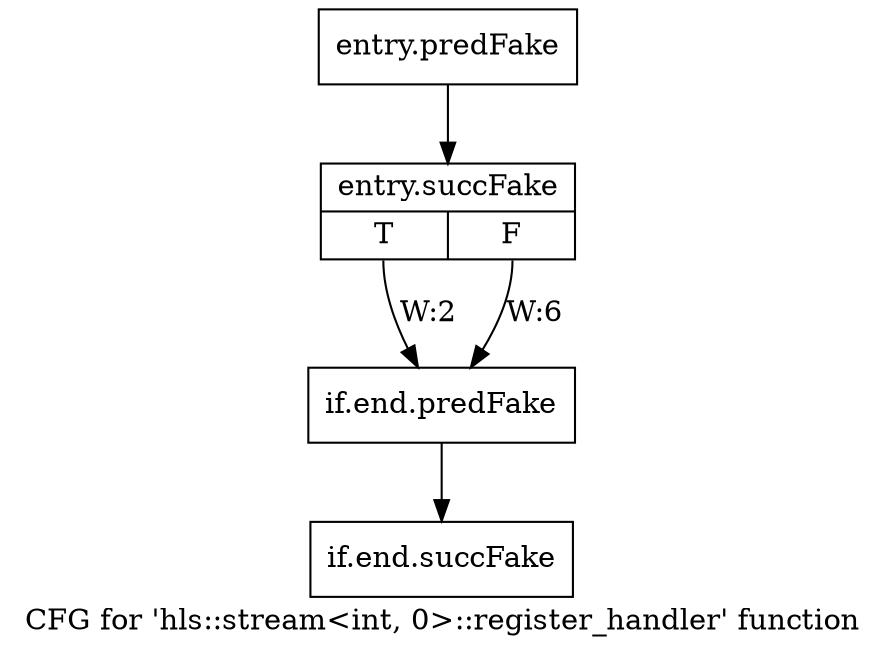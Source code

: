 digraph "CFG for 'hls::stream\<int, 0\>::register_handler' function" {
	label="CFG for 'hls::stream\<int, 0\>::register_handler' function";

	Node0x43358c0 [shape=record,filename="",linenumber="",label="{entry.predFake}"];
	Node0x43358c0 -> Node0x4414270[ callList="" memoryops="" filename="/tools/Xilinx/Vitis_HLS/2022.1/include/hls_stream_thread_unsafe.h" execusionnum="6"];
	Node0x4414270 [shape=record,filename="/tools/Xilinx/Vitis_HLS/2022.1/include/hls_stream_thread_unsafe.h",linenumber="276",label="{entry.succFake|{<s0>T|<s1>F}}"];
	Node0x4414270:s0 -> Node0x4336b50[label="W:2" callList="" memoryops="" filename="/tools/Xilinx/Vitis_HLS/2022.1/include/hls_stream_thread_unsafe.h" execusionnum="1"];
	Node0x4414270:s1 -> Node0x4336b50[label="W:6"];
	Node0x4336b50 [shape=record,filename="/tools/Xilinx/Vitis_HLS/2022.1/include/hls_stream_thread_unsafe.h",linenumber="278",label="{if.end.predFake}"];
	Node0x4336b50 -> Node0x43378e0[ callList="" memoryops="" filename="/tools/Xilinx/Vitis_HLS/2022.1/include/hls_stream_thread_unsafe.h" execusionnum="6"];
	Node0x43378e0 [shape=record,filename="/tools/Xilinx/Vitis_HLS/2022.1/include/hls_stream_thread_unsafe.h",linenumber="279",label="{if.end.succFake}"];
}
